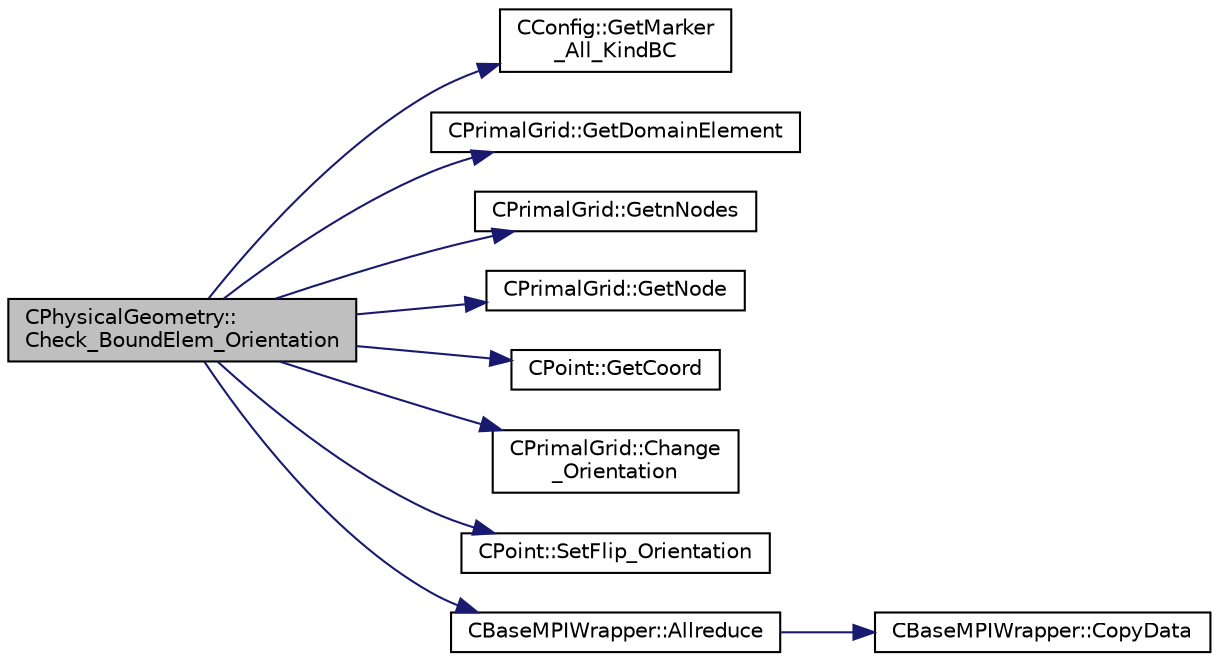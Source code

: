 digraph "CPhysicalGeometry::Check_BoundElem_Orientation"
{
  edge [fontname="Helvetica",fontsize="10",labelfontname="Helvetica",labelfontsize="10"];
  node [fontname="Helvetica",fontsize="10",shape=record];
  rankdir="LR";
  Node152 [label="CPhysicalGeometry::\lCheck_BoundElem_Orientation",height=0.2,width=0.4,color="black", fillcolor="grey75", style="filled", fontcolor="black"];
  Node152 -> Node153 [color="midnightblue",fontsize="10",style="solid",fontname="Helvetica"];
  Node153 [label="CConfig::GetMarker\l_All_KindBC",height=0.2,width=0.4,color="black", fillcolor="white", style="filled",URL="$class_c_config.html#a57d43acc1457d2d27095ce006218862e",tooltip="Get the kind of boundary for each marker. "];
  Node152 -> Node154 [color="midnightblue",fontsize="10",style="solid",fontname="Helvetica"];
  Node154 [label="CPrimalGrid::GetDomainElement",height=0.2,width=0.4,color="black", fillcolor="white", style="filled",URL="$class_c_primal_grid.html#ad35727c1e3e3ee4b508f7a25a1ee92e9",tooltip="A virtual member. "];
  Node152 -> Node155 [color="midnightblue",fontsize="10",style="solid",fontname="Helvetica"];
  Node155 [label="CPrimalGrid::GetnNodes",height=0.2,width=0.4,color="black", fillcolor="white", style="filled",URL="$class_c_primal_grid.html#a0efbf2f8391d5177d92bd850016a3783",tooltip="A pure virtual member. "];
  Node152 -> Node156 [color="midnightblue",fontsize="10",style="solid",fontname="Helvetica"];
  Node156 [label="CPrimalGrid::GetNode",height=0.2,width=0.4,color="black", fillcolor="white", style="filled",URL="$class_c_primal_grid.html#a4fc7b6b6ac5025325c7e68fb56fbeef8",tooltip="A pure virtual member. "];
  Node152 -> Node157 [color="midnightblue",fontsize="10",style="solid",fontname="Helvetica"];
  Node157 [label="CPoint::GetCoord",height=0.2,width=0.4,color="black", fillcolor="white", style="filled",URL="$class_c_point.html#a95fe081d22e96e190cb3edcbf0d6525f",tooltip="Get the coordinates dor the control volume. "];
  Node152 -> Node158 [color="midnightblue",fontsize="10",style="solid",fontname="Helvetica"];
  Node158 [label="CPrimalGrid::Change\l_Orientation",height=0.2,width=0.4,color="black", fillcolor="white", style="filled",URL="$class_c_primal_grid.html#ae2e5409085dac56717e795c1deb3b65b",tooltip="A pure virtual member. "];
  Node152 -> Node159 [color="midnightblue",fontsize="10",style="solid",fontname="Helvetica"];
  Node159 [label="CPoint::SetFlip_Orientation",height=0.2,width=0.4,color="black", fillcolor="white", style="filled",URL="$class_c_point.html#ab536c7c35deb830b7ac1ddf850c51e7d",tooltip="Set the coordinates for the control volume. "];
  Node152 -> Node160 [color="midnightblue",fontsize="10",style="solid",fontname="Helvetica"];
  Node160 [label="CBaseMPIWrapper::Allreduce",height=0.2,width=0.4,color="black", fillcolor="white", style="filled",URL="$class_c_base_m_p_i_wrapper.html#a637b6fd917a8ca91ce748ba88e0d66b6"];
  Node160 -> Node161 [color="midnightblue",fontsize="10",style="solid",fontname="Helvetica"];
  Node161 [label="CBaseMPIWrapper::CopyData",height=0.2,width=0.4,color="black", fillcolor="white", style="filled",URL="$class_c_base_m_p_i_wrapper.html#a4725cc1dd65b161b483e812a538a5e36"];
}
